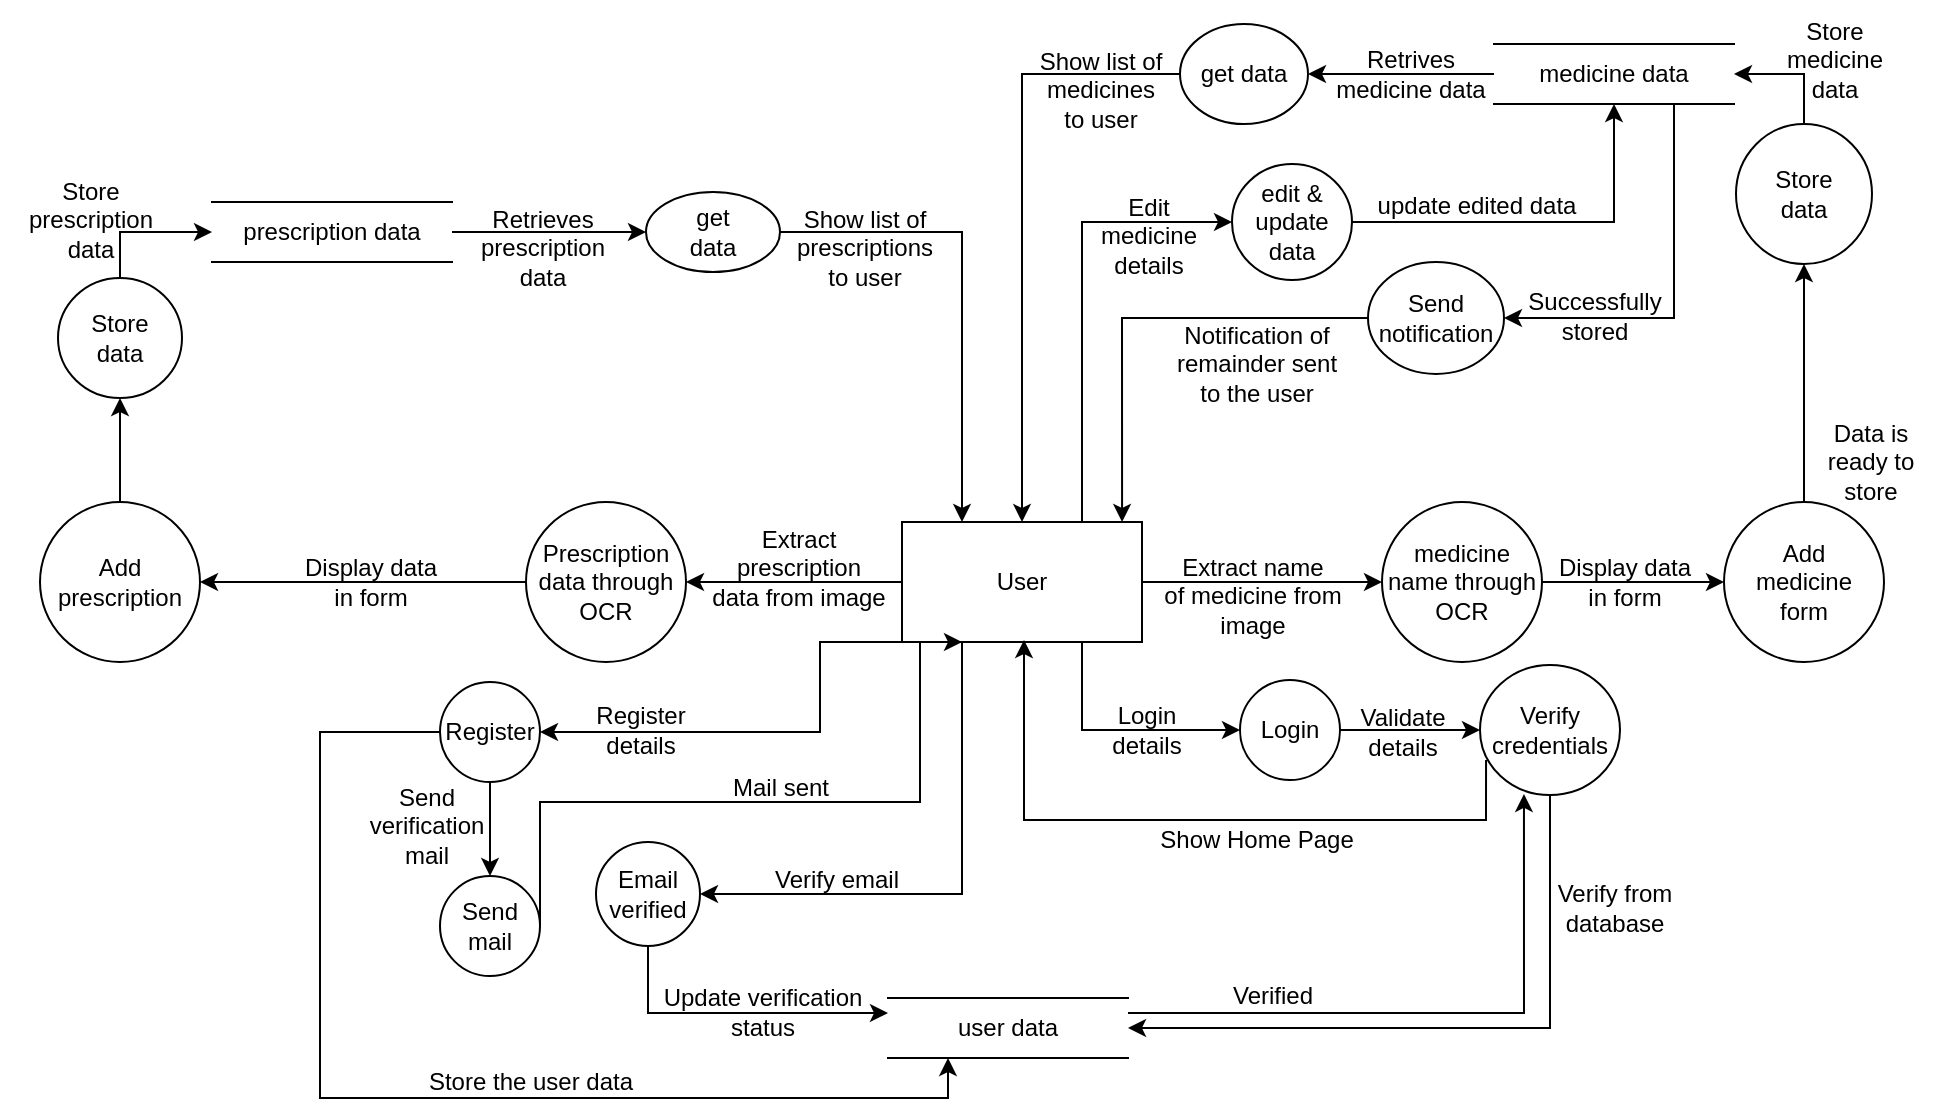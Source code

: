 <mxfile version="22.0.8" type="github">
  <diagram name="Page-1" id="Rs1aMuwNrwx8zFW7lKC0">
    <mxGraphModel dx="1697" dy="1230" grid="1" gridSize="10" guides="1" tooltips="1" connect="1" arrows="1" fold="1" page="1" pageScale="1" pageWidth="817" pageHeight="784" math="0" shadow="0">
      <root>
        <mxCell id="0" />
        <mxCell id="1" parent="0" />
        <mxCell id="yu-vMoSQ0n794UT8hFaY-3" value="" style="edgeStyle=orthogonalEdgeStyle;rounded=0;orthogonalLoop=1;jettySize=auto;html=1;" parent="1" source="yu-vMoSQ0n794UT8hFaY-1" target="yu-vMoSQ0n794UT8hFaY-2" edge="1">
          <mxGeometry relative="1" as="geometry" />
        </mxCell>
        <mxCell id="yu-vMoSQ0n794UT8hFaY-42" value="" style="edgeStyle=orthogonalEdgeStyle;rounded=0;orthogonalLoop=1;jettySize=auto;html=1;entryX=0;entryY=0.5;entryDx=0;entryDy=0;exitX=0.75;exitY=0;exitDx=0;exitDy=0;" parent="1" source="yu-vMoSQ0n794UT8hFaY-1" target="yu-vMoSQ0n794UT8hFaY-41" edge="1">
          <mxGeometry relative="1" as="geometry">
            <Array as="points">
              <mxPoint x="371" y="20" />
            </Array>
          </mxGeometry>
        </mxCell>
        <mxCell id="yu-vMoSQ0n794UT8hFaY-58" value="" style="edgeStyle=orthogonalEdgeStyle;rounded=0;orthogonalLoop=1;jettySize=auto;html=1;" parent="1" source="yu-vMoSQ0n794UT8hFaY-1" target="yu-vMoSQ0n794UT8hFaY-57" edge="1">
          <mxGeometry relative="1" as="geometry" />
        </mxCell>
        <mxCell id="yu-vMoSQ0n794UT8hFaY-85" style="edgeStyle=orthogonalEdgeStyle;rounded=0;orthogonalLoop=1;jettySize=auto;html=1;exitX=0.75;exitY=1;exitDx=0;exitDy=0;entryX=0;entryY=0.5;entryDx=0;entryDy=0;" parent="1" source="yu-vMoSQ0n794UT8hFaY-1" target="yu-vMoSQ0n794UT8hFaY-84" edge="1">
          <mxGeometry relative="1" as="geometry" />
        </mxCell>
        <mxCell id="iECHN9JC9h8N0DPzFgtt-16" style="edgeStyle=orthogonalEdgeStyle;rounded=0;orthogonalLoop=1;jettySize=auto;html=1;exitX=0;exitY=1;exitDx=0;exitDy=0;entryX=1;entryY=0.5;entryDx=0;entryDy=0;" edge="1" parent="1" source="yu-vMoSQ0n794UT8hFaY-1" target="iECHN9JC9h8N0DPzFgtt-15">
          <mxGeometry relative="1" as="geometry">
            <Array as="points">
              <mxPoint x="240" y="230" />
              <mxPoint x="240" y="275" />
            </Array>
          </mxGeometry>
        </mxCell>
        <mxCell id="iECHN9JC9h8N0DPzFgtt-28" style="edgeStyle=orthogonalEdgeStyle;rounded=0;orthogonalLoop=1;jettySize=auto;html=1;exitX=0.25;exitY=1;exitDx=0;exitDy=0;entryX=1;entryY=0.5;entryDx=0;entryDy=0;" edge="1" parent="1" source="yu-vMoSQ0n794UT8hFaY-1" target="iECHN9JC9h8N0DPzFgtt-27">
          <mxGeometry relative="1" as="geometry" />
        </mxCell>
        <mxCell id="yu-vMoSQ0n794UT8hFaY-1" value="User" style="rounded=0;whiteSpace=wrap;html=1;" parent="1" vertex="1">
          <mxGeometry x="281" y="170" width="120" height="60" as="geometry" />
        </mxCell>
        <mxCell id="yu-vMoSQ0n794UT8hFaY-5" value="" style="edgeStyle=orthogonalEdgeStyle;rounded=0;orthogonalLoop=1;jettySize=auto;html=1;" parent="1" source="yu-vMoSQ0n794UT8hFaY-2" target="yu-vMoSQ0n794UT8hFaY-4" edge="1">
          <mxGeometry relative="1" as="geometry" />
        </mxCell>
        <mxCell id="yu-vMoSQ0n794UT8hFaY-2" value="medicine name&amp;nbsp;through&lt;br&gt;OCR" style="ellipse;whiteSpace=wrap;html=1;rounded=0;" parent="1" vertex="1">
          <mxGeometry x="521" y="160" width="80" height="80" as="geometry" />
        </mxCell>
        <mxCell id="yu-vMoSQ0n794UT8hFaY-27" value="" style="edgeStyle=orthogonalEdgeStyle;rounded=0;orthogonalLoop=1;jettySize=auto;html=1;" parent="1" source="yu-vMoSQ0n794UT8hFaY-4" target="yu-vMoSQ0n794UT8hFaY-26" edge="1">
          <mxGeometry relative="1" as="geometry" />
        </mxCell>
        <mxCell id="yu-vMoSQ0n794UT8hFaY-4" value="Add&lt;br&gt;medicine&lt;br&gt;form" style="ellipse;whiteSpace=wrap;html=1;rounded=0;" parent="1" vertex="1">
          <mxGeometry x="692" y="160" width="80" height="80" as="geometry" />
        </mxCell>
        <mxCell id="yu-vMoSQ0n794UT8hFaY-6" value="Extract name&lt;br&gt;of medicine from&lt;br&gt;image" style="text;html=1;align=center;verticalAlign=middle;resizable=0;points=[];autosize=1;strokeColor=none;fillColor=none;" parent="1" vertex="1">
          <mxGeometry x="401" y="177" width="110" height="60" as="geometry" />
        </mxCell>
        <mxCell id="yu-vMoSQ0n794UT8hFaY-7" value="Display data&lt;br&gt;in form" style="text;html=1;align=center;verticalAlign=middle;resizable=0;points=[];autosize=1;strokeColor=none;fillColor=none;" parent="1" vertex="1">
          <mxGeometry x="597" y="180" width="90" height="40" as="geometry" />
        </mxCell>
        <mxCell id="yu-vMoSQ0n794UT8hFaY-34" value="" style="edgeStyle=orthogonalEdgeStyle;rounded=0;orthogonalLoop=1;jettySize=auto;html=1;" parent="1" source="yu-vMoSQ0n794UT8hFaY-17" target="yu-vMoSQ0n794UT8hFaY-33" edge="1">
          <mxGeometry relative="1" as="geometry" />
        </mxCell>
        <mxCell id="yu-vMoSQ0n794UT8hFaY-78" style="edgeStyle=orthogonalEdgeStyle;rounded=0;orthogonalLoop=1;jettySize=auto;html=1;exitX=0.75;exitY=1;exitDx=0;exitDy=0;entryX=1;entryY=0.5;entryDx=0;entryDy=0;" parent="1" source="yu-vMoSQ0n794UT8hFaY-17" target="yu-vMoSQ0n794UT8hFaY-77" edge="1">
          <mxGeometry relative="1" as="geometry" />
        </mxCell>
        <mxCell id="yu-vMoSQ0n794UT8hFaY-17" value="medicine data" style="shape=partialRectangle;whiteSpace=wrap;html=1;left=0;right=0;fillColor=none;" parent="1" vertex="1">
          <mxGeometry x="577" y="-69" width="120" height="30" as="geometry" />
        </mxCell>
        <mxCell id="yu-vMoSQ0n794UT8hFaY-30" style="edgeStyle=orthogonalEdgeStyle;rounded=0;orthogonalLoop=1;jettySize=auto;html=1;exitX=0.5;exitY=0;exitDx=0;exitDy=0;entryX=1;entryY=0.5;entryDx=0;entryDy=0;" parent="1" source="yu-vMoSQ0n794UT8hFaY-26" target="yu-vMoSQ0n794UT8hFaY-17" edge="1">
          <mxGeometry relative="1" as="geometry" />
        </mxCell>
        <mxCell id="yu-vMoSQ0n794UT8hFaY-26" value="Store&lt;br&gt;data" style="ellipse;whiteSpace=wrap;html=1;rounded=0;" parent="1" vertex="1">
          <mxGeometry x="698" y="-29" width="68" height="70" as="geometry" />
        </mxCell>
        <mxCell id="yu-vMoSQ0n794UT8hFaY-31" value="Store&lt;br&gt;medicine&lt;br&gt;data" style="text;html=1;align=center;verticalAlign=middle;resizable=0;points=[];autosize=1;strokeColor=none;fillColor=none;" parent="1" vertex="1">
          <mxGeometry x="712" y="-91" width="70" height="60" as="geometry" />
        </mxCell>
        <mxCell id="yu-vMoSQ0n794UT8hFaY-36" style="edgeStyle=orthogonalEdgeStyle;rounded=0;orthogonalLoop=1;jettySize=auto;html=1;exitX=0;exitY=0.5;exitDx=0;exitDy=0;entryX=0.5;entryY=0;entryDx=0;entryDy=0;" parent="1" source="yu-vMoSQ0n794UT8hFaY-33" target="yu-vMoSQ0n794UT8hFaY-1" edge="1">
          <mxGeometry relative="1" as="geometry" />
        </mxCell>
        <mxCell id="yu-vMoSQ0n794UT8hFaY-33" value="get data" style="ellipse;whiteSpace=wrap;html=1;fillColor=none;" parent="1" vertex="1">
          <mxGeometry x="420" y="-79" width="64" height="50" as="geometry" />
        </mxCell>
        <mxCell id="yu-vMoSQ0n794UT8hFaY-35" value="Retrives&lt;br&gt;medicine data" style="text;html=1;align=center;verticalAlign=middle;resizable=0;points=[];autosize=1;strokeColor=none;fillColor=none;" parent="1" vertex="1">
          <mxGeometry x="485" y="-74" width="100" height="40" as="geometry" />
        </mxCell>
        <mxCell id="yu-vMoSQ0n794UT8hFaY-39" value="Show list of&lt;br&gt;medicines&lt;br&gt;to user" style="text;html=1;align=center;verticalAlign=middle;resizable=0;points=[];autosize=1;strokeColor=none;fillColor=none;" parent="1" vertex="1">
          <mxGeometry x="340" y="-76" width="80" height="60" as="geometry" />
        </mxCell>
        <mxCell id="yu-vMoSQ0n794UT8hFaY-48" value="" style="edgeStyle=orthogonalEdgeStyle;rounded=0;orthogonalLoop=1;jettySize=auto;html=1;entryX=0.5;entryY=1;entryDx=0;entryDy=0;" parent="1" source="yu-vMoSQ0n794UT8hFaY-41" target="yu-vMoSQ0n794UT8hFaY-17" edge="1">
          <mxGeometry relative="1" as="geometry">
            <mxPoint x="546" y="20" as="targetPoint" />
          </mxGeometry>
        </mxCell>
        <mxCell id="yu-vMoSQ0n794UT8hFaY-41" value="edit &amp;amp; update&lt;br&gt;data" style="ellipse;whiteSpace=wrap;html=1;rounded=0;" parent="1" vertex="1">
          <mxGeometry x="446" y="-9" width="60" height="58" as="geometry" />
        </mxCell>
        <mxCell id="yu-vMoSQ0n794UT8hFaY-46" value="Edit&lt;br&gt;medicine&lt;br&gt;details" style="text;html=1;align=center;verticalAlign=middle;resizable=0;points=[];autosize=1;strokeColor=none;fillColor=none;" parent="1" vertex="1">
          <mxGeometry x="369" y="-3" width="70" height="60" as="geometry" />
        </mxCell>
        <mxCell id="yu-vMoSQ0n794UT8hFaY-49" value="update edited data" style="text;html=1;align=center;verticalAlign=middle;resizable=0;points=[];autosize=1;strokeColor=none;fillColor=none;" parent="1" vertex="1">
          <mxGeometry x="508" y="-3" width="120" height="30" as="geometry" />
        </mxCell>
        <mxCell id="yu-vMoSQ0n794UT8hFaY-56" value="Data is&lt;br&gt;ready to&lt;br&gt;store" style="text;html=1;align=center;verticalAlign=middle;resizable=0;points=[];autosize=1;strokeColor=none;fillColor=none;" parent="1" vertex="1">
          <mxGeometry x="730" y="110" width="70" height="60" as="geometry" />
        </mxCell>
        <mxCell id="yu-vMoSQ0n794UT8hFaY-60" value="" style="edgeStyle=orthogonalEdgeStyle;rounded=0;orthogonalLoop=1;jettySize=auto;html=1;" parent="1" source="yu-vMoSQ0n794UT8hFaY-57" target="yu-vMoSQ0n794UT8hFaY-59" edge="1">
          <mxGeometry relative="1" as="geometry" />
        </mxCell>
        <mxCell id="yu-vMoSQ0n794UT8hFaY-57" value="Prescription&lt;br&gt;data through&lt;br&gt;OCR" style="ellipse;whiteSpace=wrap;html=1;rounded=0;" parent="1" vertex="1">
          <mxGeometry x="93" y="160" width="80" height="80" as="geometry" />
        </mxCell>
        <mxCell id="yu-vMoSQ0n794UT8hFaY-65" value="" style="edgeStyle=orthogonalEdgeStyle;rounded=0;orthogonalLoop=1;jettySize=auto;html=1;" parent="1" source="yu-vMoSQ0n794UT8hFaY-59" target="yu-vMoSQ0n794UT8hFaY-64" edge="1">
          <mxGeometry relative="1" as="geometry" />
        </mxCell>
        <mxCell id="yu-vMoSQ0n794UT8hFaY-59" value="Add&lt;br&gt;prescription" style="ellipse;whiteSpace=wrap;html=1;rounded=0;" parent="1" vertex="1">
          <mxGeometry x="-150" y="160" width="80" height="80" as="geometry" />
        </mxCell>
        <mxCell id="yu-vMoSQ0n794UT8hFaY-61" value="Display data&lt;br&gt;in form" style="text;html=1;align=center;verticalAlign=middle;resizable=0;points=[];autosize=1;strokeColor=none;fillColor=none;" parent="1" vertex="1">
          <mxGeometry x="-30" y="180" width="90" height="40" as="geometry" />
        </mxCell>
        <mxCell id="yu-vMoSQ0n794UT8hFaY-62" value="Extract&lt;br&gt;prescription&lt;br&gt;data from image" style="text;html=1;align=center;verticalAlign=middle;resizable=0;points=[];autosize=1;strokeColor=none;fillColor=none;" parent="1" vertex="1">
          <mxGeometry x="174" y="163" width="110" height="60" as="geometry" />
        </mxCell>
        <mxCell id="yu-vMoSQ0n794UT8hFaY-69" value="" style="edgeStyle=orthogonalEdgeStyle;rounded=0;orthogonalLoop=1;jettySize=auto;html=1;" parent="1" source="yu-vMoSQ0n794UT8hFaY-63" target="yu-vMoSQ0n794UT8hFaY-68" edge="1">
          <mxGeometry relative="1" as="geometry" />
        </mxCell>
        <mxCell id="yu-vMoSQ0n794UT8hFaY-63" value="prescription data" style="shape=partialRectangle;whiteSpace=wrap;html=1;left=0;right=0;fillColor=none;" parent="1" vertex="1">
          <mxGeometry x="-64" y="10" width="120" height="30" as="geometry" />
        </mxCell>
        <mxCell id="yu-vMoSQ0n794UT8hFaY-66" style="edgeStyle=orthogonalEdgeStyle;rounded=0;orthogonalLoop=1;jettySize=auto;html=1;exitX=0.5;exitY=0;exitDx=0;exitDy=0;entryX=0;entryY=0.5;entryDx=0;entryDy=0;" parent="1" source="yu-vMoSQ0n794UT8hFaY-64" target="yu-vMoSQ0n794UT8hFaY-63" edge="1">
          <mxGeometry relative="1" as="geometry" />
        </mxCell>
        <mxCell id="yu-vMoSQ0n794UT8hFaY-64" value="Store&lt;br&gt;data" style="ellipse;whiteSpace=wrap;html=1;rounded=0;" parent="1" vertex="1">
          <mxGeometry x="-141" y="48" width="62" height="60" as="geometry" />
        </mxCell>
        <mxCell id="yu-vMoSQ0n794UT8hFaY-67" value="Store&lt;br&gt;prescription&lt;br&gt;data" style="text;html=1;align=center;verticalAlign=middle;resizable=0;points=[];autosize=1;strokeColor=none;fillColor=none;" parent="1" vertex="1">
          <mxGeometry x="-170" y="-11" width="90" height="60" as="geometry" />
        </mxCell>
        <mxCell id="yu-vMoSQ0n794UT8hFaY-72" style="edgeStyle=orthogonalEdgeStyle;rounded=0;orthogonalLoop=1;jettySize=auto;html=1;exitX=1;exitY=0.5;exitDx=0;exitDy=0;entryX=0.25;entryY=0;entryDx=0;entryDy=0;" parent="1" source="yu-vMoSQ0n794UT8hFaY-68" target="yu-vMoSQ0n794UT8hFaY-1" edge="1">
          <mxGeometry relative="1" as="geometry" />
        </mxCell>
        <mxCell id="yu-vMoSQ0n794UT8hFaY-68" value="get&lt;br&gt;data" style="ellipse;whiteSpace=wrap;html=1;fillColor=none;" parent="1" vertex="1">
          <mxGeometry x="153" y="5" width="67" height="40" as="geometry" />
        </mxCell>
        <mxCell id="yu-vMoSQ0n794UT8hFaY-71" value="Retrieves&lt;br&gt;prescription&lt;br&gt;data" style="text;html=1;align=center;verticalAlign=middle;resizable=0;points=[];autosize=1;strokeColor=none;fillColor=none;" parent="1" vertex="1">
          <mxGeometry x="56" y="3" width="90" height="60" as="geometry" />
        </mxCell>
        <mxCell id="yu-vMoSQ0n794UT8hFaY-73" value="Show list of&lt;br&gt;prescriptions&lt;br&gt;to user" style="text;html=1;align=center;verticalAlign=middle;resizable=0;points=[];autosize=1;strokeColor=none;fillColor=none;" parent="1" vertex="1">
          <mxGeometry x="217" y="3" width="90" height="60" as="geometry" />
        </mxCell>
        <mxCell id="yu-vMoSQ0n794UT8hFaY-77" value="Send&lt;br&gt;notification" style="ellipse;whiteSpace=wrap;html=1;rounded=0;" parent="1" vertex="1">
          <mxGeometry x="514" y="40" width="68" height="56" as="geometry" />
        </mxCell>
        <mxCell id="yu-vMoSQ0n794UT8hFaY-80" value="Successfully&lt;br&gt;stored" style="text;html=1;align=center;verticalAlign=middle;resizable=0;points=[];autosize=1;strokeColor=none;fillColor=none;" parent="1" vertex="1">
          <mxGeometry x="582" y="47" width="90" height="40" as="geometry" />
        </mxCell>
        <mxCell id="yu-vMoSQ0n794UT8hFaY-81" style="edgeStyle=orthogonalEdgeStyle;rounded=0;orthogonalLoop=1;jettySize=auto;html=1;exitX=0;exitY=0.5;exitDx=0;exitDy=0;entryX=0.917;entryY=0;entryDx=0;entryDy=0;entryPerimeter=0;" parent="1" source="yu-vMoSQ0n794UT8hFaY-77" target="yu-vMoSQ0n794UT8hFaY-1" edge="1">
          <mxGeometry relative="1" as="geometry" />
        </mxCell>
        <mxCell id="yu-vMoSQ0n794UT8hFaY-82" value="Notification of&lt;br&gt;remainder sent&lt;br&gt;to the user" style="text;html=1;align=center;verticalAlign=middle;resizable=0;points=[];autosize=1;strokeColor=none;fillColor=none;" parent="1" vertex="1">
          <mxGeometry x="408" y="61" width="100" height="60" as="geometry" />
        </mxCell>
        <mxCell id="iECHN9JC9h8N0DPzFgtt-2" value="" style="edgeStyle=orthogonalEdgeStyle;rounded=0;orthogonalLoop=1;jettySize=auto;html=1;" edge="1" parent="1" source="yu-vMoSQ0n794UT8hFaY-84" target="iECHN9JC9h8N0DPzFgtt-1">
          <mxGeometry relative="1" as="geometry" />
        </mxCell>
        <mxCell id="yu-vMoSQ0n794UT8hFaY-84" value="Login" style="ellipse;whiteSpace=wrap;html=1;rounded=0;" parent="1" vertex="1">
          <mxGeometry x="450" y="249" width="50" height="50" as="geometry" />
        </mxCell>
        <mxCell id="yu-vMoSQ0n794UT8hFaY-86" value="Login&lt;br&gt;details" style="text;html=1;align=center;verticalAlign=middle;resizable=0;points=[];autosize=1;strokeColor=none;fillColor=none;" parent="1" vertex="1">
          <mxGeometry x="373" y="254" width="60" height="40" as="geometry" />
        </mxCell>
        <mxCell id="iECHN9JC9h8N0DPzFgtt-6" style="edgeStyle=orthogonalEdgeStyle;rounded=0;orthogonalLoop=1;jettySize=auto;html=1;exitX=0.5;exitY=1;exitDx=0;exitDy=0;entryX=1;entryY=0.5;entryDx=0;entryDy=0;" edge="1" parent="1" source="iECHN9JC9h8N0DPzFgtt-1" target="iECHN9JC9h8N0DPzFgtt-5">
          <mxGeometry relative="1" as="geometry" />
        </mxCell>
        <mxCell id="iECHN9JC9h8N0DPzFgtt-1" value="Verify&lt;br&gt;credentials" style="ellipse;whiteSpace=wrap;html=1;rounded=0;" vertex="1" parent="1">
          <mxGeometry x="570" y="241.5" width="70" height="65" as="geometry" />
        </mxCell>
        <mxCell id="iECHN9JC9h8N0DPzFgtt-3" value="Validate&lt;br&gt;details" style="text;html=1;align=center;verticalAlign=middle;resizable=0;points=[];autosize=1;strokeColor=none;fillColor=none;" vertex="1" parent="1">
          <mxGeometry x="496" y="255" width="70" height="40" as="geometry" />
        </mxCell>
        <mxCell id="iECHN9JC9h8N0DPzFgtt-7" style="edgeStyle=orthogonalEdgeStyle;rounded=0;orthogonalLoop=1;jettySize=auto;html=1;exitX=1;exitY=0.25;exitDx=0;exitDy=0;entryX=0.314;entryY=0.992;entryDx=0;entryDy=0;entryPerimeter=0;" edge="1" parent="1" source="iECHN9JC9h8N0DPzFgtt-5" target="iECHN9JC9h8N0DPzFgtt-1">
          <mxGeometry relative="1" as="geometry" />
        </mxCell>
        <mxCell id="iECHN9JC9h8N0DPzFgtt-5" value="user data" style="shape=partialRectangle;whiteSpace=wrap;html=1;left=0;right=0;fillColor=none;" vertex="1" parent="1">
          <mxGeometry x="274" y="408" width="120" height="30" as="geometry" />
        </mxCell>
        <mxCell id="iECHN9JC9h8N0DPzFgtt-8" value="Verify from&lt;br&gt;database" style="text;html=1;align=center;verticalAlign=middle;resizable=0;points=[];autosize=1;strokeColor=none;fillColor=none;" vertex="1" parent="1">
          <mxGeometry x="597" y="343" width="80" height="40" as="geometry" />
        </mxCell>
        <mxCell id="iECHN9JC9h8N0DPzFgtt-11" value="Verified" style="text;html=1;align=center;verticalAlign=middle;resizable=0;points=[];autosize=1;strokeColor=none;fillColor=none;" vertex="1" parent="1">
          <mxGeometry x="436" y="392" width="60" height="30" as="geometry" />
        </mxCell>
        <mxCell id="iECHN9JC9h8N0DPzFgtt-12" style="edgeStyle=orthogonalEdgeStyle;rounded=0;orthogonalLoop=1;jettySize=auto;html=1;exitX=0.029;exitY=0.715;exitDx=0;exitDy=0;entryX=0.5;entryY=1;entryDx=0;entryDy=0;exitPerimeter=0;" edge="1" parent="1">
          <mxGeometry relative="1" as="geometry">
            <mxPoint x="573.03" y="288.975" as="sourcePoint" />
            <mxPoint x="342" y="229" as="targetPoint" />
            <Array as="points">
              <mxPoint x="573" y="319" />
              <mxPoint x="342" y="319" />
            </Array>
          </mxGeometry>
        </mxCell>
        <mxCell id="iECHN9JC9h8N0DPzFgtt-13" value="Show Home Page" style="text;html=1;align=center;verticalAlign=middle;resizable=0;points=[];autosize=1;strokeColor=none;fillColor=none;" vertex="1" parent="1">
          <mxGeometry x="398" y="314" width="120" height="30" as="geometry" />
        </mxCell>
        <mxCell id="iECHN9JC9h8N0DPzFgtt-20" value="" style="edgeStyle=orthogonalEdgeStyle;rounded=0;orthogonalLoop=1;jettySize=auto;html=1;" edge="1" parent="1" source="iECHN9JC9h8N0DPzFgtt-15" target="iECHN9JC9h8N0DPzFgtt-19">
          <mxGeometry relative="1" as="geometry" />
        </mxCell>
        <mxCell id="iECHN9JC9h8N0DPzFgtt-37" style="edgeStyle=orthogonalEdgeStyle;rounded=0;orthogonalLoop=1;jettySize=auto;html=1;exitX=0;exitY=0.5;exitDx=0;exitDy=0;entryX=0.25;entryY=1;entryDx=0;entryDy=0;" edge="1" parent="1" source="iECHN9JC9h8N0DPzFgtt-15" target="iECHN9JC9h8N0DPzFgtt-5">
          <mxGeometry relative="1" as="geometry">
            <Array as="points">
              <mxPoint x="-10" y="275" />
              <mxPoint x="-10" y="458" />
              <mxPoint x="304" y="458" />
            </Array>
          </mxGeometry>
        </mxCell>
        <mxCell id="iECHN9JC9h8N0DPzFgtt-15" value="Register" style="ellipse;whiteSpace=wrap;html=1;aspect=fixed;" vertex="1" parent="1">
          <mxGeometry x="50" y="250" width="50" height="50" as="geometry" />
        </mxCell>
        <mxCell id="iECHN9JC9h8N0DPzFgtt-17" value="Register&lt;br&gt;details" style="text;html=1;align=center;verticalAlign=middle;resizable=0;points=[];autosize=1;strokeColor=none;fillColor=none;" vertex="1" parent="1">
          <mxGeometry x="115" y="254" width="70" height="40" as="geometry" />
        </mxCell>
        <mxCell id="iECHN9JC9h8N0DPzFgtt-23" style="edgeStyle=orthogonalEdgeStyle;rounded=0;orthogonalLoop=1;jettySize=auto;html=1;exitX=1;exitY=0.5;exitDx=0;exitDy=0;entryX=0.25;entryY=1;entryDx=0;entryDy=0;" edge="1" parent="1" source="iECHN9JC9h8N0DPzFgtt-19" target="yu-vMoSQ0n794UT8hFaY-1">
          <mxGeometry relative="1" as="geometry">
            <Array as="points">
              <mxPoint x="100" y="310" />
              <mxPoint x="290" y="310" />
            </Array>
          </mxGeometry>
        </mxCell>
        <mxCell id="iECHN9JC9h8N0DPzFgtt-19" value="Send&lt;br&gt;mail" style="ellipse;whiteSpace=wrap;html=1;aspect=fixed;" vertex="1" parent="1">
          <mxGeometry x="50" y="347" width="50" height="50" as="geometry" />
        </mxCell>
        <mxCell id="iECHN9JC9h8N0DPzFgtt-21" value="Send&lt;br&gt;verification&lt;br&gt;mail" style="text;html=1;align=center;verticalAlign=middle;resizable=0;points=[];autosize=1;strokeColor=none;fillColor=none;" vertex="1" parent="1">
          <mxGeometry x="3" y="292" width="80" height="60" as="geometry" />
        </mxCell>
        <mxCell id="iECHN9JC9h8N0DPzFgtt-24" value="Mail sent" style="text;html=1;align=center;verticalAlign=middle;resizable=0;points=[];autosize=1;strokeColor=none;fillColor=none;" vertex="1" parent="1">
          <mxGeometry x="185" y="288" width="70" height="30" as="geometry" />
        </mxCell>
        <mxCell id="iECHN9JC9h8N0DPzFgtt-32" style="edgeStyle=orthogonalEdgeStyle;rounded=0;orthogonalLoop=1;jettySize=auto;html=1;exitX=0.5;exitY=1;exitDx=0;exitDy=0;entryX=0;entryY=0.25;entryDx=0;entryDy=0;" edge="1" parent="1" source="iECHN9JC9h8N0DPzFgtt-27" target="iECHN9JC9h8N0DPzFgtt-5">
          <mxGeometry relative="1" as="geometry" />
        </mxCell>
        <mxCell id="iECHN9JC9h8N0DPzFgtt-27" value="Email&lt;br&gt;verified" style="ellipse;whiteSpace=wrap;html=1;aspect=fixed;" vertex="1" parent="1">
          <mxGeometry x="128" y="330" width="52" height="52" as="geometry" />
        </mxCell>
        <mxCell id="iECHN9JC9h8N0DPzFgtt-30" value="Verify email" style="text;html=1;align=center;verticalAlign=middle;resizable=0;points=[];autosize=1;strokeColor=none;fillColor=none;" vertex="1" parent="1">
          <mxGeometry x="203" y="334" width="90" height="30" as="geometry" />
        </mxCell>
        <mxCell id="iECHN9JC9h8N0DPzFgtt-34" value="Update verification&lt;br&gt;status" style="text;html=1;align=center;verticalAlign=middle;resizable=0;points=[];autosize=1;strokeColor=none;fillColor=none;" vertex="1" parent="1">
          <mxGeometry x="151" y="395" width="120" height="40" as="geometry" />
        </mxCell>
        <mxCell id="iECHN9JC9h8N0DPzFgtt-38" value="Store the user data" style="text;html=1;align=center;verticalAlign=middle;resizable=0;points=[];autosize=1;strokeColor=none;fillColor=none;" vertex="1" parent="1">
          <mxGeometry x="30" y="435" width="130" height="30" as="geometry" />
        </mxCell>
      </root>
    </mxGraphModel>
  </diagram>
</mxfile>

